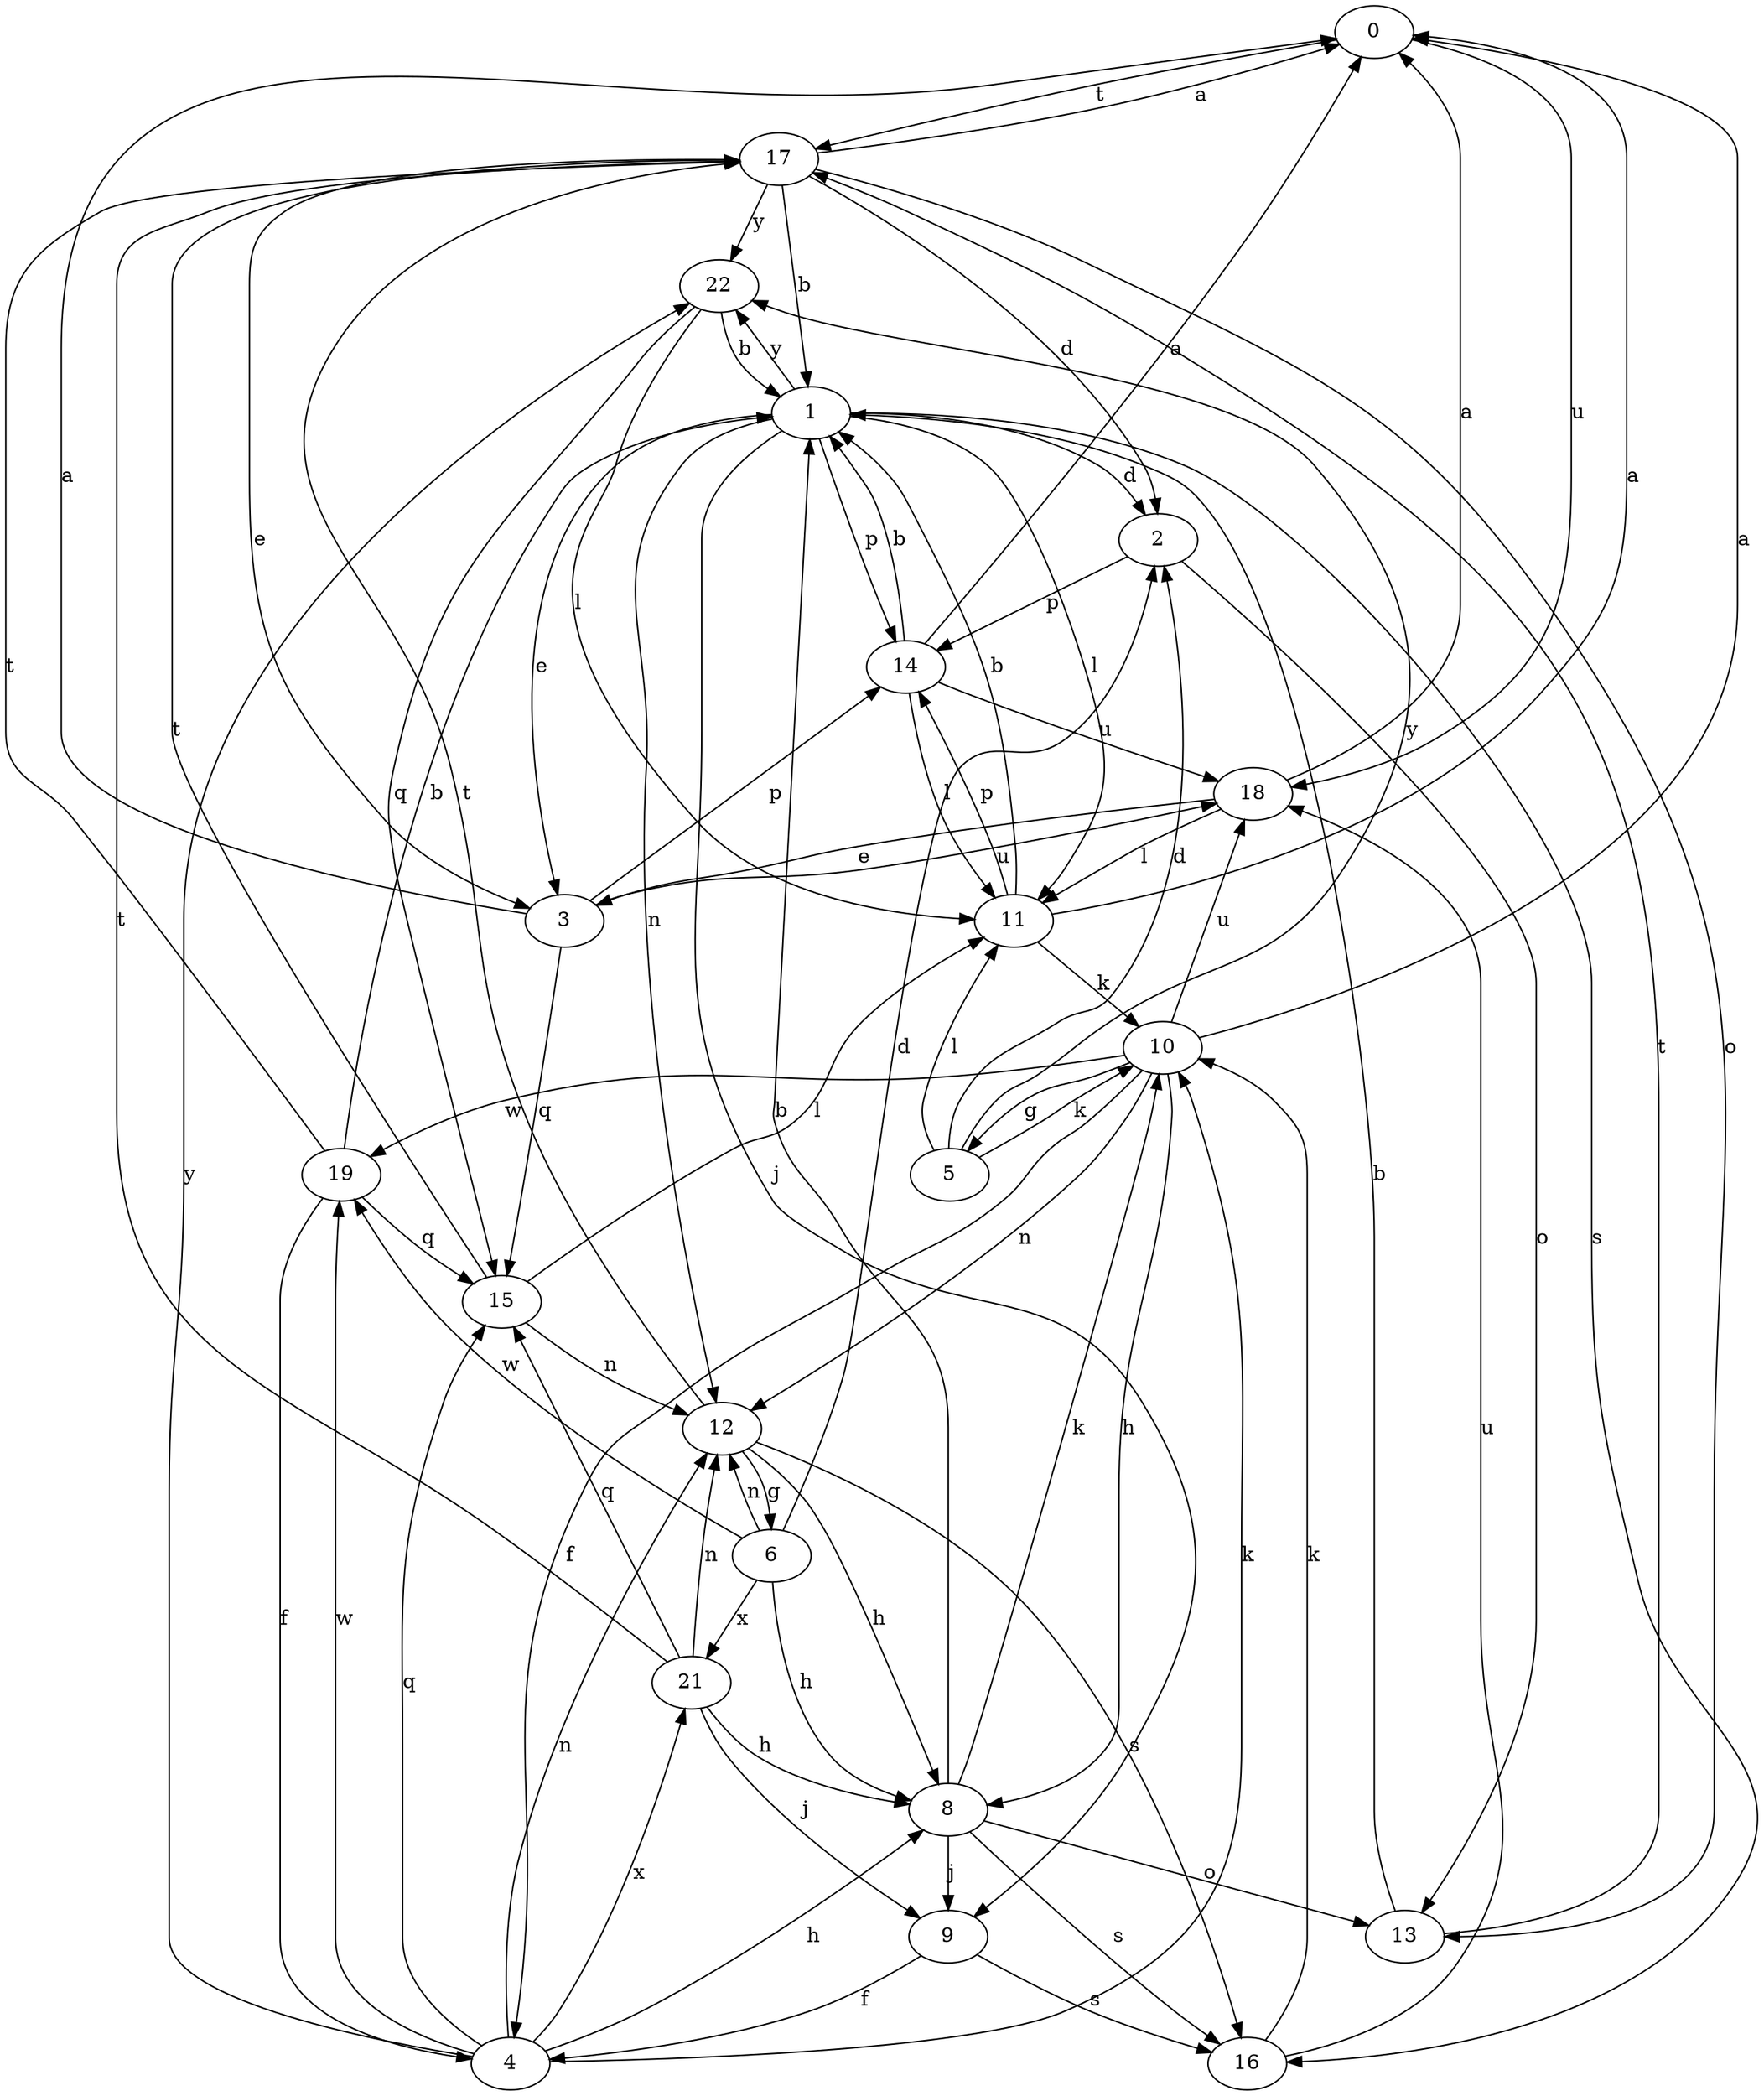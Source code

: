 strict digraph  {
0;
1;
2;
3;
4;
5;
6;
8;
9;
10;
11;
12;
13;
14;
15;
16;
17;
18;
19;
21;
22;
0 -> 17  [label=t];
0 -> 18  [label=u];
1 -> 2  [label=d];
1 -> 3  [label=e];
1 -> 9  [label=j];
1 -> 11  [label=l];
1 -> 12  [label=n];
1 -> 14  [label=p];
1 -> 16  [label=s];
1 -> 22  [label=y];
2 -> 13  [label=o];
2 -> 14  [label=p];
3 -> 0  [label=a];
3 -> 14  [label=p];
3 -> 15  [label=q];
3 -> 18  [label=u];
4 -> 8  [label=h];
4 -> 10  [label=k];
4 -> 12  [label=n];
4 -> 15  [label=q];
4 -> 19  [label=w];
4 -> 21  [label=x];
4 -> 22  [label=y];
5 -> 2  [label=d];
5 -> 10  [label=k];
5 -> 11  [label=l];
5 -> 22  [label=y];
6 -> 2  [label=d];
6 -> 8  [label=h];
6 -> 12  [label=n];
6 -> 19  [label=w];
6 -> 21  [label=x];
8 -> 1  [label=b];
8 -> 9  [label=j];
8 -> 10  [label=k];
8 -> 13  [label=o];
8 -> 16  [label=s];
9 -> 4  [label=f];
9 -> 16  [label=s];
10 -> 0  [label=a];
10 -> 4  [label=f];
10 -> 5  [label=g];
10 -> 8  [label=h];
10 -> 12  [label=n];
10 -> 18  [label=u];
10 -> 19  [label=w];
11 -> 0  [label=a];
11 -> 1  [label=b];
11 -> 10  [label=k];
11 -> 14  [label=p];
12 -> 6  [label=g];
12 -> 8  [label=h];
12 -> 16  [label=s];
12 -> 17  [label=t];
13 -> 1  [label=b];
13 -> 17  [label=t];
14 -> 0  [label=a];
14 -> 1  [label=b];
14 -> 11  [label=l];
14 -> 18  [label=u];
15 -> 11  [label=l];
15 -> 12  [label=n];
15 -> 17  [label=t];
16 -> 10  [label=k];
16 -> 18  [label=u];
17 -> 0  [label=a];
17 -> 1  [label=b];
17 -> 2  [label=d];
17 -> 3  [label=e];
17 -> 13  [label=o];
17 -> 22  [label=y];
18 -> 0  [label=a];
18 -> 3  [label=e];
18 -> 11  [label=l];
19 -> 1  [label=b];
19 -> 4  [label=f];
19 -> 15  [label=q];
19 -> 17  [label=t];
21 -> 8  [label=h];
21 -> 9  [label=j];
21 -> 12  [label=n];
21 -> 15  [label=q];
21 -> 17  [label=t];
22 -> 1  [label=b];
22 -> 11  [label=l];
22 -> 15  [label=q];
}
